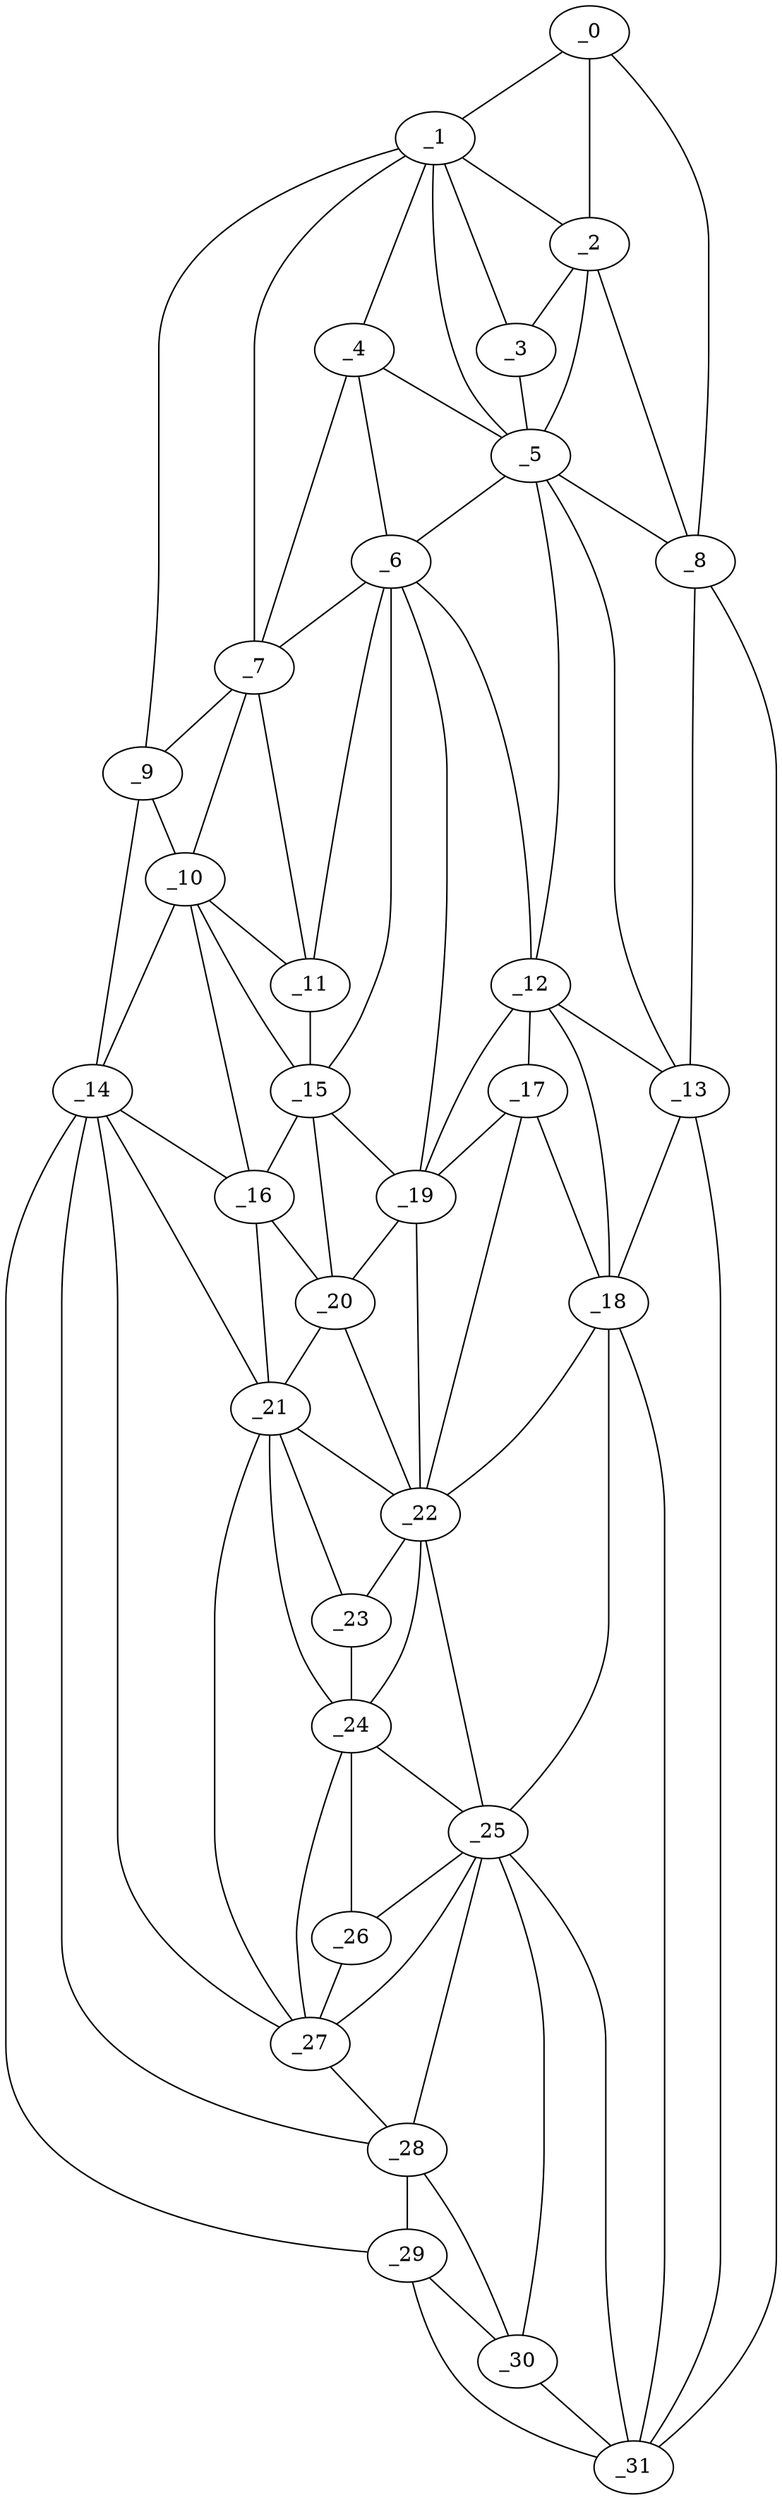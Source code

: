 graph "obj60__270.gxl" {
	_0	 [x=6,
		y=106];
	_1	 [x=9,
		y=52];
	_0 -- _1	 [valence=1];
	_2	 [x=9,
		y=83];
	_0 -- _2	 [valence=2];
	_8	 [x=30,
		y=106];
	_0 -- _8	 [valence=1];
	_1 -- _2	 [valence=1];
	_3	 [x=10,
		y=73];
	_1 -- _3	 [valence=2];
	_4	 [x=17,
		y=49];
	_1 -- _4	 [valence=1];
	_5	 [x=25,
		y=72];
	_1 -- _5	 [valence=2];
	_7	 [x=27,
		y=30];
	_1 -- _7	 [valence=2];
	_9	 [x=32,
		y=22];
	_1 -- _9	 [valence=1];
	_2 -- _3	 [valence=2];
	_2 -- _5	 [valence=2];
	_2 -- _8	 [valence=2];
	_3 -- _5	 [valence=1];
	_4 -- _5	 [valence=2];
	_6	 [x=26,
		y=45];
	_4 -- _6	 [valence=2];
	_4 -- _7	 [valence=1];
	_5 -- _6	 [valence=1];
	_5 -- _8	 [valence=2];
	_12	 [x=35,
		y=71];
	_5 -- _12	 [valence=1];
	_13	 [x=44,
		y=82];
	_5 -- _13	 [valence=1];
	_6 -- _7	 [valence=2];
	_11	 [x=35,
		y=37];
	_6 -- _11	 [valence=1];
	_6 -- _12	 [valence=2];
	_15	 [x=48,
		y=38];
	_6 -- _15	 [valence=2];
	_19	 [x=56,
		y=59];
	_6 -- _19	 [valence=1];
	_7 -- _9	 [valence=2];
	_10	 [x=35,
		y=29];
	_7 -- _10	 [valence=2];
	_7 -- _11	 [valence=1];
	_8 -- _13	 [valence=2];
	_31	 [x=123,
		y=102];
	_8 -- _31	 [valence=1];
	_9 -- _10	 [valence=2];
	_14	 [x=46,
		y=21];
	_9 -- _14	 [valence=1];
	_10 -- _11	 [valence=2];
	_10 -- _14	 [valence=1];
	_10 -- _15	 [valence=2];
	_16	 [x=50,
		y=31];
	_10 -- _16	 [valence=1];
	_11 -- _15	 [valence=2];
	_12 -- _13	 [valence=2];
	_17	 [x=51,
		y=71];
	_12 -- _17	 [valence=2];
	_18	 [x=51,
		y=76];
	_12 -- _18	 [valence=1];
	_12 -- _19	 [valence=2];
	_13 -- _18	 [valence=2];
	_13 -- _31	 [valence=2];
	_14 -- _16	 [valence=2];
	_21	 [x=70,
		y=36];
	_14 -- _21	 [valence=1];
	_27	 [x=106,
		y=50];
	_14 -- _27	 [valence=2];
	_28	 [x=112,
		y=52];
	_14 -- _28	 [valence=2];
	_29	 [x=119,
		y=55];
	_14 -- _29	 [valence=1];
	_15 -- _16	 [valence=2];
	_15 -- _19	 [valence=2];
	_20	 [x=58,
		y=37];
	_15 -- _20	 [valence=2];
	_16 -- _20	 [valence=2];
	_16 -- _21	 [valence=2];
	_17 -- _18	 [valence=1];
	_17 -- _19	 [valence=2];
	_22	 [x=75,
		y=57];
	_17 -- _22	 [valence=1];
	_18 -- _22	 [valence=2];
	_25	 [x=92,
		y=58];
	_18 -- _25	 [valence=2];
	_18 -- _31	 [valence=2];
	_19 -- _20	 [valence=2];
	_19 -- _22	 [valence=1];
	_20 -- _21	 [valence=1];
	_20 -- _22	 [valence=2];
	_21 -- _22	 [valence=1];
	_23	 [x=81,
		y=45];
	_21 -- _23	 [valence=2];
	_24	 [x=90,
		y=48];
	_21 -- _24	 [valence=2];
	_21 -- _27	 [valence=2];
	_22 -- _23	 [valence=2];
	_22 -- _24	 [valence=2];
	_22 -- _25	 [valence=1];
	_23 -- _24	 [valence=1];
	_24 -- _25	 [valence=2];
	_26	 [x=96,
		y=50];
	_24 -- _26	 [valence=2];
	_24 -- _27	 [valence=1];
	_25 -- _26	 [valence=1];
	_25 -- _27	 [valence=2];
	_25 -- _28	 [valence=2];
	_30	 [x=119,
		y=75];
	_25 -- _30	 [valence=2];
	_25 -- _31	 [valence=2];
	_26 -- _27	 [valence=2];
	_27 -- _28	 [valence=1];
	_28 -- _29	 [valence=2];
	_28 -- _30	 [valence=2];
	_29 -- _30	 [valence=2];
	_29 -- _31	 [valence=1];
	_30 -- _31	 [valence=2];
}

